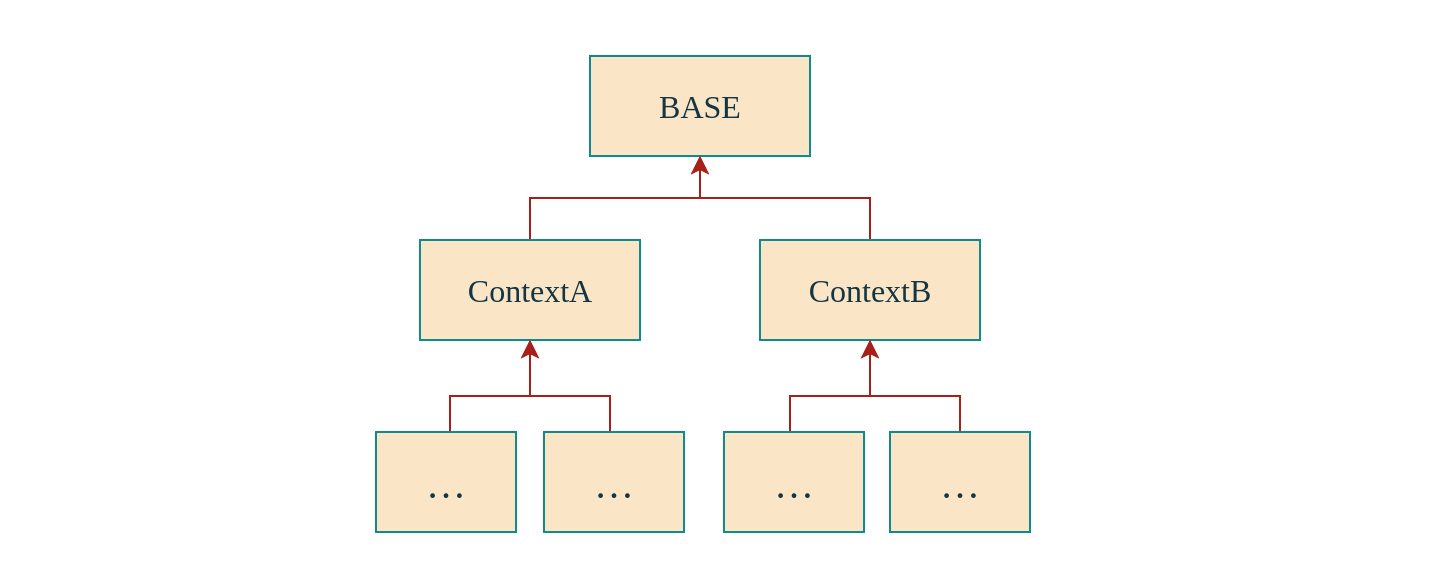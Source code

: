 <mxfile version="23.1.1" type="github">
  <diagram name="第 1 页" id="Jlxba5Tiglko1fCMD5mD">
    <mxGraphModel dx="1195" dy="628" grid="1" gridSize="10" guides="1" tooltips="1" connect="1" arrows="1" fold="1" page="1" pageScale="1" pageWidth="1169" pageHeight="827" math="0" shadow="0">
      <root>
        <mxCell id="0" />
        <mxCell id="1" parent="0" />
        <mxCell id="qooLItGGZ6lpS-9ja9J2-20" value="" style="rounded=0;whiteSpace=wrap;html=1;hachureGap=4;fontFamily=Times New Roman;fontSize=20;labelBackgroundColor=none;fillColor=none;strokeColor=none;" vertex="1" parent="1">
          <mxGeometry x="40" y="172" width="720" height="290" as="geometry" />
        </mxCell>
        <mxCell id="qooLItGGZ6lpS-9ja9J2-1" value="&lt;div&gt;BASE&lt;/div&gt;" style="html=1;whiteSpace=wrap;hachureGap=4;fontFamily=Times New Roman;fontSize=16;labelBackgroundColor=none;fillColor=#FAE5C7;strokeColor=#0F8B8D;fontColor=#143642;" vertex="1" parent="1">
          <mxGeometry x="335" y="200" width="110" height="50" as="geometry" />
        </mxCell>
        <mxCell id="qooLItGGZ6lpS-9ja9J2-18" style="edgeStyle=orthogonalEdgeStyle;rounded=0;hachureGap=4;orthogonalLoop=1;jettySize=auto;html=1;fontFamily=Times New Roman;fontSize=16;labelBackgroundColor=none;strokeColor=#A8201A;fontColor=default;" edge="1" parent="1" source="qooLItGGZ6lpS-9ja9J2-2" target="qooLItGGZ6lpS-9ja9J2-1">
          <mxGeometry relative="1" as="geometry" />
        </mxCell>
        <mxCell id="qooLItGGZ6lpS-9ja9J2-2" value="ContextA" style="html=1;whiteSpace=wrap;hachureGap=4;fontFamily=Times New Roman;fontSize=16;labelBackgroundColor=none;fillColor=#FAE5C7;strokeColor=#0F8B8D;fontColor=#143642;" vertex="1" parent="1">
          <mxGeometry x="250" y="292" width="110" height="50" as="geometry" />
        </mxCell>
        <mxCell id="qooLItGGZ6lpS-9ja9J2-19" style="edgeStyle=orthogonalEdgeStyle;rounded=0;hachureGap=4;orthogonalLoop=1;jettySize=auto;html=1;entryX=0.5;entryY=1;entryDx=0;entryDy=0;fontFamily=Times New Roman;fontSize=16;labelBackgroundColor=none;strokeColor=#A8201A;fontColor=default;" edge="1" parent="1" source="qooLItGGZ6lpS-9ja9J2-3" target="qooLItGGZ6lpS-9ja9J2-1">
          <mxGeometry relative="1" as="geometry" />
        </mxCell>
        <mxCell id="qooLItGGZ6lpS-9ja9J2-3" value="ContextB" style="html=1;whiteSpace=wrap;hachureGap=4;fontFamily=Times New Roman;fontSize=16;labelBackgroundColor=none;fillColor=#FAE5C7;strokeColor=#0F8B8D;fontColor=#143642;" vertex="1" parent="1">
          <mxGeometry x="420" y="292" width="110" height="50" as="geometry" />
        </mxCell>
        <mxCell id="qooLItGGZ6lpS-9ja9J2-31" style="edgeStyle=orthogonalEdgeStyle;rounded=0;hachureGap=4;orthogonalLoop=1;jettySize=auto;html=1;fontFamily=Architects Daughter;fontSource=https%3A%2F%2Ffonts.googleapis.com%2Fcss%3Ffamily%3DArchitects%2BDaughter;fontSize=16;entryX=0.5;entryY=1;entryDx=0;entryDy=0;labelBackgroundColor=none;strokeColor=#A8201A;fontColor=default;" edge="1" parent="1" source="qooLItGGZ6lpS-9ja9J2-21" target="qooLItGGZ6lpS-9ja9J2-2">
          <mxGeometry relative="1" as="geometry">
            <mxPoint x="300" y="350" as="targetPoint" />
            <Array as="points">
              <mxPoint x="265" y="370" />
              <mxPoint x="305" y="370" />
            </Array>
          </mxGeometry>
        </mxCell>
        <mxCell id="qooLItGGZ6lpS-9ja9J2-21" value="…" style="html=1;whiteSpace=wrap;hachureGap=4;fontFamily=Times New Roman;fontSize=20;labelBackgroundColor=none;fillColor=#FAE5C7;strokeColor=#0F8B8D;fontColor=#143642;" vertex="1" parent="1">
          <mxGeometry x="228" y="388" width="70" height="50" as="geometry" />
        </mxCell>
        <mxCell id="qooLItGGZ6lpS-9ja9J2-28" style="edgeStyle=orthogonalEdgeStyle;rounded=0;hachureGap=4;orthogonalLoop=1;jettySize=auto;html=1;fontFamily=Architects Daughter;fontSource=https%3A%2F%2Ffonts.googleapis.com%2Fcss%3Ffamily%3DArchitects%2BDaughter;fontSize=16;labelBackgroundColor=none;strokeColor=#A8201A;fontColor=default;" edge="1" parent="1" source="qooLItGGZ6lpS-9ja9J2-22" target="qooLItGGZ6lpS-9ja9J2-2">
          <mxGeometry relative="1" as="geometry">
            <Array as="points">
              <mxPoint x="345" y="370" />
              <mxPoint x="305" y="370" />
            </Array>
          </mxGeometry>
        </mxCell>
        <mxCell id="qooLItGGZ6lpS-9ja9J2-22" value="…" style="html=1;whiteSpace=wrap;hachureGap=4;fontFamily=Times New Roman;fontSize=20;labelBackgroundColor=none;fillColor=#FAE5C7;strokeColor=#0F8B8D;fontColor=#143642;" vertex="1" parent="1">
          <mxGeometry x="312" y="388" width="70" height="50" as="geometry" />
        </mxCell>
        <mxCell id="qooLItGGZ6lpS-9ja9J2-29" style="edgeStyle=orthogonalEdgeStyle;rounded=0;hachureGap=4;orthogonalLoop=1;jettySize=auto;html=1;fontFamily=Architects Daughter;fontSource=https%3A%2F%2Ffonts.googleapis.com%2Fcss%3Ffamily%3DArchitects%2BDaughter;fontSize=16;labelBackgroundColor=none;strokeColor=#A8201A;fontColor=default;" edge="1" parent="1" source="qooLItGGZ6lpS-9ja9J2-23" target="qooLItGGZ6lpS-9ja9J2-3">
          <mxGeometry relative="1" as="geometry">
            <Array as="points">
              <mxPoint x="435" y="370" />
              <mxPoint x="475" y="370" />
            </Array>
          </mxGeometry>
        </mxCell>
        <mxCell id="qooLItGGZ6lpS-9ja9J2-23" value="…" style="html=1;whiteSpace=wrap;hachureGap=4;fontFamily=Times New Roman;fontSize=20;labelBackgroundColor=none;fillColor=#FAE5C7;strokeColor=#0F8B8D;fontColor=#143642;" vertex="1" parent="1">
          <mxGeometry x="402" y="388" width="70" height="50" as="geometry" />
        </mxCell>
        <mxCell id="qooLItGGZ6lpS-9ja9J2-30" style="edgeStyle=orthogonalEdgeStyle;rounded=0;hachureGap=4;orthogonalLoop=1;jettySize=auto;html=1;fontFamily=Architects Daughter;fontSource=https%3A%2F%2Ffonts.googleapis.com%2Fcss%3Ffamily%3DArchitects%2BDaughter;fontSize=16;labelBackgroundColor=none;strokeColor=#A8201A;fontColor=default;" edge="1" parent="1" source="qooLItGGZ6lpS-9ja9J2-24" target="qooLItGGZ6lpS-9ja9J2-3">
          <mxGeometry relative="1" as="geometry">
            <Array as="points">
              <mxPoint x="520" y="370" />
              <mxPoint x="475" y="370" />
            </Array>
          </mxGeometry>
        </mxCell>
        <mxCell id="qooLItGGZ6lpS-9ja9J2-24" value="…" style="html=1;whiteSpace=wrap;hachureGap=4;fontFamily=Times New Roman;fontSize=20;labelBackgroundColor=none;fillColor=#FAE5C7;strokeColor=#0F8B8D;fontColor=#143642;" vertex="1" parent="1">
          <mxGeometry x="485" y="388" width="70" height="50" as="geometry" />
        </mxCell>
      </root>
    </mxGraphModel>
  </diagram>
</mxfile>
